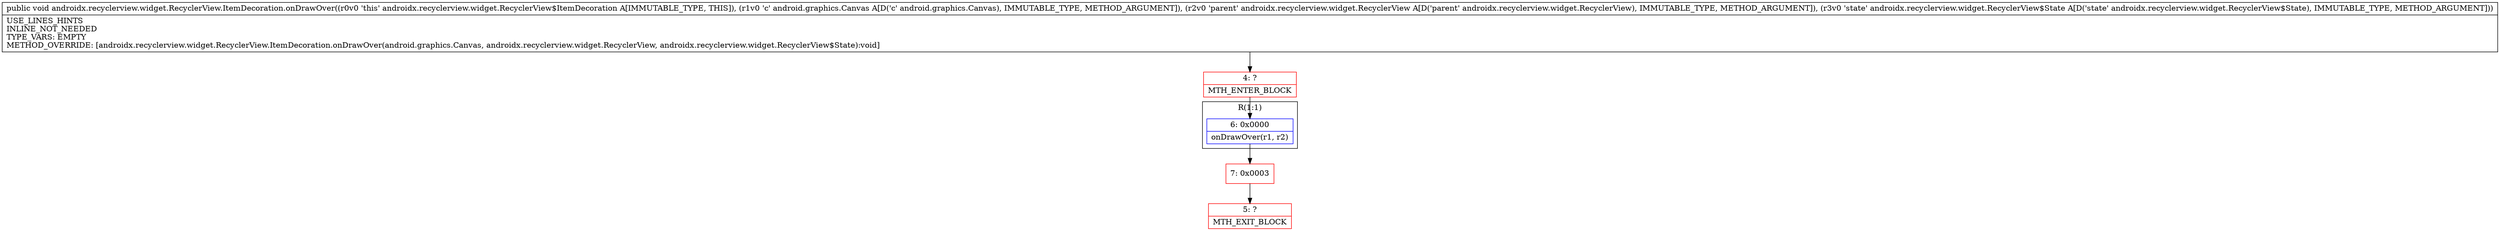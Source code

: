 digraph "CFG forandroidx.recyclerview.widget.RecyclerView.ItemDecoration.onDrawOver(Landroid\/graphics\/Canvas;Landroidx\/recyclerview\/widget\/RecyclerView;Landroidx\/recyclerview\/widget\/RecyclerView$State;)V" {
subgraph cluster_Region_2141202517 {
label = "R(1:1)";
node [shape=record,color=blue];
Node_6 [shape=record,label="{6\:\ 0x0000|onDrawOver(r1, r2)\l}"];
}
Node_4 [shape=record,color=red,label="{4\:\ ?|MTH_ENTER_BLOCK\l}"];
Node_7 [shape=record,color=red,label="{7\:\ 0x0003}"];
Node_5 [shape=record,color=red,label="{5\:\ ?|MTH_EXIT_BLOCK\l}"];
MethodNode[shape=record,label="{public void androidx.recyclerview.widget.RecyclerView.ItemDecoration.onDrawOver((r0v0 'this' androidx.recyclerview.widget.RecyclerView$ItemDecoration A[IMMUTABLE_TYPE, THIS]), (r1v0 'c' android.graphics.Canvas A[D('c' android.graphics.Canvas), IMMUTABLE_TYPE, METHOD_ARGUMENT]), (r2v0 'parent' androidx.recyclerview.widget.RecyclerView A[D('parent' androidx.recyclerview.widget.RecyclerView), IMMUTABLE_TYPE, METHOD_ARGUMENT]), (r3v0 'state' androidx.recyclerview.widget.RecyclerView$State A[D('state' androidx.recyclerview.widget.RecyclerView$State), IMMUTABLE_TYPE, METHOD_ARGUMENT]))  | USE_LINES_HINTS\lINLINE_NOT_NEEDED\lTYPE_VARS: EMPTY\lMETHOD_OVERRIDE: [androidx.recyclerview.widget.RecyclerView.ItemDecoration.onDrawOver(android.graphics.Canvas, androidx.recyclerview.widget.RecyclerView, androidx.recyclerview.widget.RecyclerView$State):void]\l}"];
MethodNode -> Node_4;Node_6 -> Node_7;
Node_4 -> Node_6;
Node_7 -> Node_5;
}

